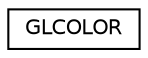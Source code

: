 digraph "Graphical Class Hierarchy"
{
  edge [fontname="Helvetica",fontsize="10",labelfontname="Helvetica",labelfontsize="10"];
  node [fontname="Helvetica",fontsize="10",shape=record];
  rankdir="LR";
  Node1 [label="GLCOLOR",height=0.2,width=0.4,color="black", fillcolor="white", style="filled",URL="$class_g_l_c_o_l_o_r.html"];
}
